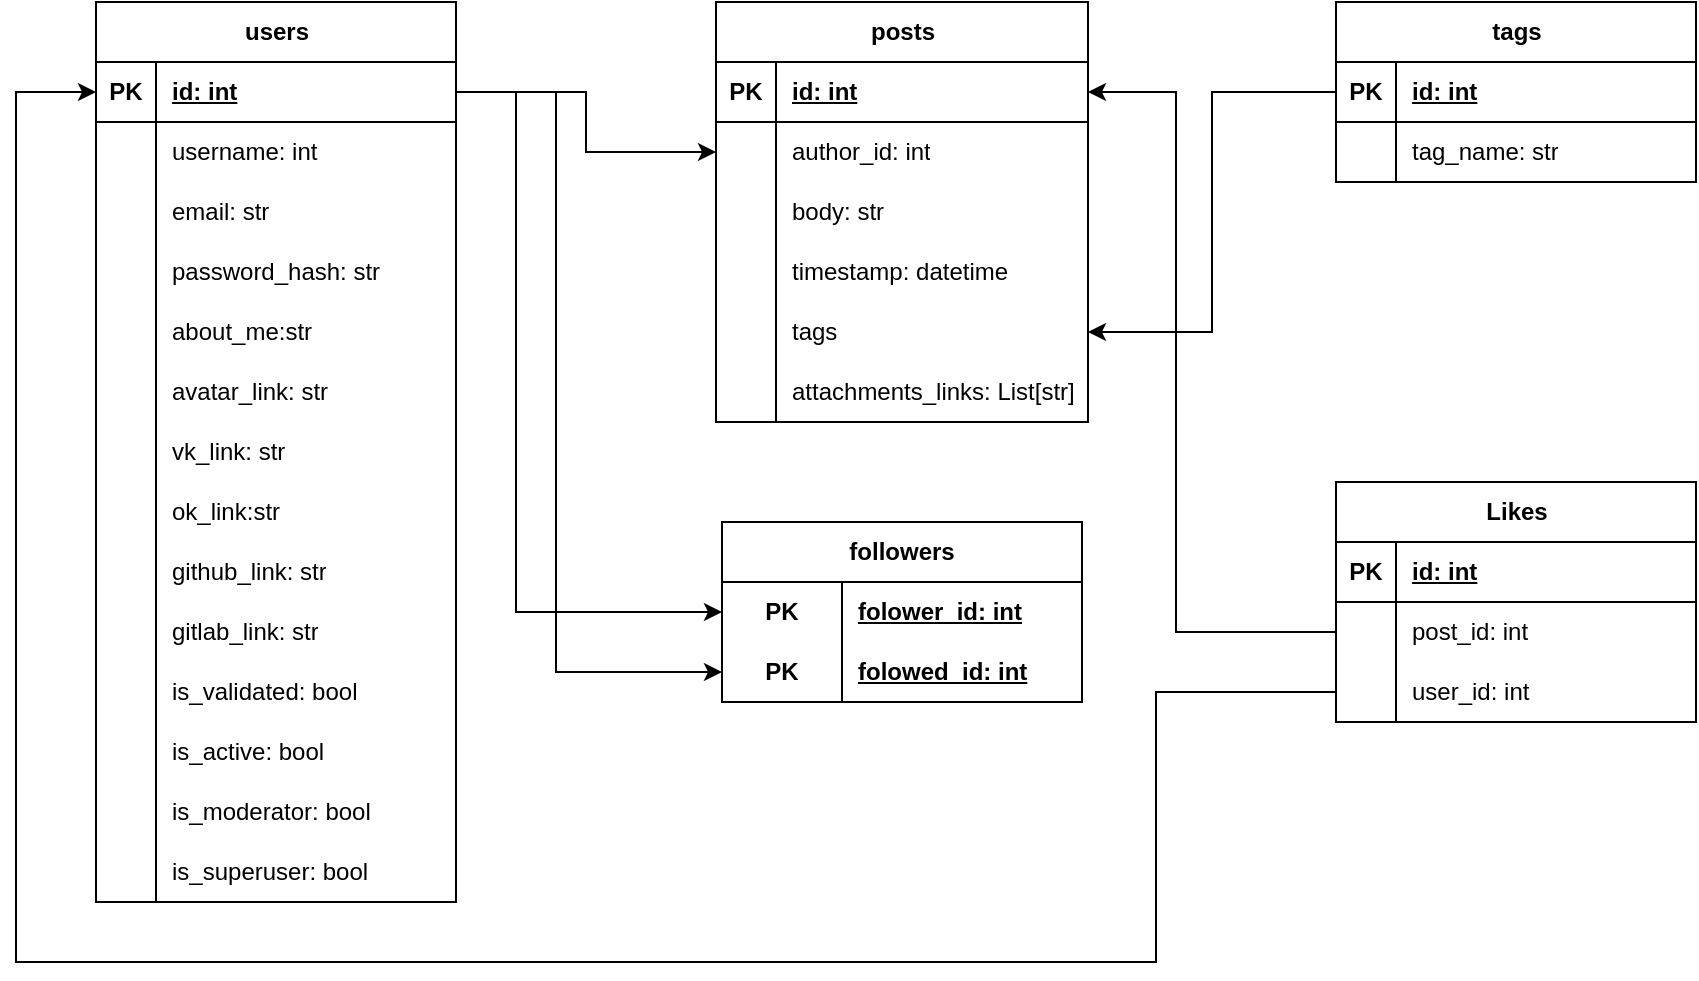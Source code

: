 <mxfile version="24.7.17">
  <diagram name="Page-1" id="2Q1OLSeuSMFc9mFQq8gH">
    <mxGraphModel dx="1562" dy="826" grid="1" gridSize="10" guides="1" tooltips="1" connect="1" arrows="1" fold="1" page="1" pageScale="1" pageWidth="827" pageHeight="1169" math="0" shadow="0">
      <root>
        <mxCell id="0" />
        <mxCell id="1" parent="0" />
        <mxCell id="EeX4CJ8ePAJ3Jt6uAN1j-5" value="users" style="shape=table;startSize=30;container=1;collapsible=1;childLayout=tableLayout;fixedRows=1;rowLines=0;fontStyle=1;align=center;resizeLast=1;html=1;" parent="1" vertex="1">
          <mxGeometry x="80" y="90" width="180" height="450" as="geometry" />
        </mxCell>
        <mxCell id="EeX4CJ8ePAJ3Jt6uAN1j-6" value="" style="shape=tableRow;horizontal=0;startSize=0;swimlaneHead=0;swimlaneBody=0;fillColor=none;collapsible=0;dropTarget=0;points=[[0,0.5],[1,0.5]];portConstraint=eastwest;top=0;left=0;right=0;bottom=1;" parent="EeX4CJ8ePAJ3Jt6uAN1j-5" vertex="1">
          <mxGeometry y="30" width="180" height="30" as="geometry" />
        </mxCell>
        <mxCell id="EeX4CJ8ePAJ3Jt6uAN1j-7" value="PK" style="shape=partialRectangle;connectable=0;fillColor=none;top=0;left=0;bottom=0;right=0;fontStyle=1;overflow=hidden;whiteSpace=wrap;html=1;" parent="EeX4CJ8ePAJ3Jt6uAN1j-6" vertex="1">
          <mxGeometry width="30" height="30" as="geometry">
            <mxRectangle width="30" height="30" as="alternateBounds" />
          </mxGeometry>
        </mxCell>
        <mxCell id="EeX4CJ8ePAJ3Jt6uAN1j-8" value="id: int" style="shape=partialRectangle;connectable=0;fillColor=none;top=0;left=0;bottom=0;right=0;align=left;spacingLeft=6;fontStyle=5;overflow=hidden;whiteSpace=wrap;html=1;" parent="EeX4CJ8ePAJ3Jt6uAN1j-6" vertex="1">
          <mxGeometry x="30" width="150" height="30" as="geometry">
            <mxRectangle width="150" height="30" as="alternateBounds" />
          </mxGeometry>
        </mxCell>
        <mxCell id="EeX4CJ8ePAJ3Jt6uAN1j-9" value="" style="shape=tableRow;horizontal=0;startSize=0;swimlaneHead=0;swimlaneBody=0;fillColor=none;collapsible=0;dropTarget=0;points=[[0,0.5],[1,0.5]];portConstraint=eastwest;top=0;left=0;right=0;bottom=0;" parent="EeX4CJ8ePAJ3Jt6uAN1j-5" vertex="1">
          <mxGeometry y="60" width="180" height="30" as="geometry" />
        </mxCell>
        <mxCell id="EeX4CJ8ePAJ3Jt6uAN1j-10" value="" style="shape=partialRectangle;connectable=0;fillColor=none;top=0;left=0;bottom=0;right=0;editable=1;overflow=hidden;whiteSpace=wrap;html=1;" parent="EeX4CJ8ePAJ3Jt6uAN1j-9" vertex="1">
          <mxGeometry width="30" height="30" as="geometry">
            <mxRectangle width="30" height="30" as="alternateBounds" />
          </mxGeometry>
        </mxCell>
        <mxCell id="EeX4CJ8ePAJ3Jt6uAN1j-11" value="username: int" style="shape=partialRectangle;connectable=0;fillColor=none;top=0;left=0;bottom=0;right=0;align=left;spacingLeft=6;overflow=hidden;whiteSpace=wrap;html=1;" parent="EeX4CJ8ePAJ3Jt6uAN1j-9" vertex="1">
          <mxGeometry x="30" width="150" height="30" as="geometry">
            <mxRectangle width="150" height="30" as="alternateBounds" />
          </mxGeometry>
        </mxCell>
        <mxCell id="EeX4CJ8ePAJ3Jt6uAN1j-12" value="" style="shape=tableRow;horizontal=0;startSize=0;swimlaneHead=0;swimlaneBody=0;fillColor=none;collapsible=0;dropTarget=0;points=[[0,0.5],[1,0.5]];portConstraint=eastwest;top=0;left=0;right=0;bottom=0;" parent="EeX4CJ8ePAJ3Jt6uAN1j-5" vertex="1">
          <mxGeometry y="90" width="180" height="30" as="geometry" />
        </mxCell>
        <mxCell id="EeX4CJ8ePAJ3Jt6uAN1j-13" value="" style="shape=partialRectangle;connectable=0;fillColor=none;top=0;left=0;bottom=0;right=0;editable=1;overflow=hidden;whiteSpace=wrap;html=1;" parent="EeX4CJ8ePAJ3Jt6uAN1j-12" vertex="1">
          <mxGeometry width="30" height="30" as="geometry">
            <mxRectangle width="30" height="30" as="alternateBounds" />
          </mxGeometry>
        </mxCell>
        <mxCell id="EeX4CJ8ePAJ3Jt6uAN1j-14" value="email: str" style="shape=partialRectangle;connectable=0;fillColor=none;top=0;left=0;bottom=0;right=0;align=left;spacingLeft=6;overflow=hidden;whiteSpace=wrap;html=1;" parent="EeX4CJ8ePAJ3Jt6uAN1j-12" vertex="1">
          <mxGeometry x="30" width="150" height="30" as="geometry">
            <mxRectangle width="150" height="30" as="alternateBounds" />
          </mxGeometry>
        </mxCell>
        <mxCell id="EeX4CJ8ePAJ3Jt6uAN1j-15" value="" style="shape=tableRow;horizontal=0;startSize=0;swimlaneHead=0;swimlaneBody=0;fillColor=none;collapsible=0;dropTarget=0;points=[[0,0.5],[1,0.5]];portConstraint=eastwest;top=0;left=0;right=0;bottom=0;" parent="EeX4CJ8ePAJ3Jt6uAN1j-5" vertex="1">
          <mxGeometry y="120" width="180" height="30" as="geometry" />
        </mxCell>
        <mxCell id="EeX4CJ8ePAJ3Jt6uAN1j-16" value="" style="shape=partialRectangle;connectable=0;fillColor=none;top=0;left=0;bottom=0;right=0;editable=1;overflow=hidden;whiteSpace=wrap;html=1;" parent="EeX4CJ8ePAJ3Jt6uAN1j-15" vertex="1">
          <mxGeometry width="30" height="30" as="geometry">
            <mxRectangle width="30" height="30" as="alternateBounds" />
          </mxGeometry>
        </mxCell>
        <mxCell id="EeX4CJ8ePAJ3Jt6uAN1j-17" value="password_hash: str" style="shape=partialRectangle;connectable=0;fillColor=none;top=0;left=0;bottom=0;right=0;align=left;spacingLeft=6;overflow=hidden;whiteSpace=wrap;html=1;" parent="EeX4CJ8ePAJ3Jt6uAN1j-15" vertex="1">
          <mxGeometry x="30" width="150" height="30" as="geometry">
            <mxRectangle width="150" height="30" as="alternateBounds" />
          </mxGeometry>
        </mxCell>
        <mxCell id="EeX4CJ8ePAJ3Jt6uAN1j-31" value="" style="shape=tableRow;horizontal=0;startSize=0;swimlaneHead=0;swimlaneBody=0;fillColor=none;collapsible=0;dropTarget=0;points=[[0,0.5],[1,0.5]];portConstraint=eastwest;top=0;left=0;right=0;bottom=0;" parent="EeX4CJ8ePAJ3Jt6uAN1j-5" vertex="1">
          <mxGeometry y="150" width="180" height="30" as="geometry" />
        </mxCell>
        <mxCell id="EeX4CJ8ePAJ3Jt6uAN1j-32" value="" style="shape=partialRectangle;connectable=0;fillColor=none;top=0;left=0;bottom=0;right=0;editable=1;overflow=hidden;whiteSpace=wrap;html=1;" parent="EeX4CJ8ePAJ3Jt6uAN1j-31" vertex="1">
          <mxGeometry width="30" height="30" as="geometry">
            <mxRectangle width="30" height="30" as="alternateBounds" />
          </mxGeometry>
        </mxCell>
        <mxCell id="EeX4CJ8ePAJ3Jt6uAN1j-33" value="about_me:str" style="shape=partialRectangle;connectable=0;fillColor=none;top=0;left=0;bottom=0;right=0;align=left;spacingLeft=6;overflow=hidden;whiteSpace=wrap;html=1;" parent="EeX4CJ8ePAJ3Jt6uAN1j-31" vertex="1">
          <mxGeometry x="30" width="150" height="30" as="geometry">
            <mxRectangle width="150" height="30" as="alternateBounds" />
          </mxGeometry>
        </mxCell>
        <mxCell id="EeX4CJ8ePAJ3Jt6uAN1j-34" value="" style="shape=tableRow;horizontal=0;startSize=0;swimlaneHead=0;swimlaneBody=0;fillColor=none;collapsible=0;dropTarget=0;points=[[0,0.5],[1,0.5]];portConstraint=eastwest;top=0;left=0;right=0;bottom=0;" parent="EeX4CJ8ePAJ3Jt6uAN1j-5" vertex="1">
          <mxGeometry y="180" width="180" height="30" as="geometry" />
        </mxCell>
        <mxCell id="EeX4CJ8ePAJ3Jt6uAN1j-35" value="" style="shape=partialRectangle;connectable=0;fillColor=none;top=0;left=0;bottom=0;right=0;editable=1;overflow=hidden;whiteSpace=wrap;html=1;" parent="EeX4CJ8ePAJ3Jt6uAN1j-34" vertex="1">
          <mxGeometry width="30" height="30" as="geometry">
            <mxRectangle width="30" height="30" as="alternateBounds" />
          </mxGeometry>
        </mxCell>
        <mxCell id="EeX4CJ8ePAJ3Jt6uAN1j-36" value="avatar_link: str" style="shape=partialRectangle;connectable=0;fillColor=none;top=0;left=0;bottom=0;right=0;align=left;spacingLeft=6;overflow=hidden;whiteSpace=wrap;html=1;" parent="EeX4CJ8ePAJ3Jt6uAN1j-34" vertex="1">
          <mxGeometry x="30" width="150" height="30" as="geometry">
            <mxRectangle width="150" height="30" as="alternateBounds" />
          </mxGeometry>
        </mxCell>
        <mxCell id="EeX4CJ8ePAJ3Jt6uAN1j-37" value="" style="shape=tableRow;horizontal=0;startSize=0;swimlaneHead=0;swimlaneBody=0;fillColor=none;collapsible=0;dropTarget=0;points=[[0,0.5],[1,0.5]];portConstraint=eastwest;top=0;left=0;right=0;bottom=0;" parent="EeX4CJ8ePAJ3Jt6uAN1j-5" vertex="1">
          <mxGeometry y="210" width="180" height="30" as="geometry" />
        </mxCell>
        <mxCell id="EeX4CJ8ePAJ3Jt6uAN1j-38" value="" style="shape=partialRectangle;connectable=0;fillColor=none;top=0;left=0;bottom=0;right=0;editable=1;overflow=hidden;whiteSpace=wrap;html=1;" parent="EeX4CJ8ePAJ3Jt6uAN1j-37" vertex="1">
          <mxGeometry width="30" height="30" as="geometry">
            <mxRectangle width="30" height="30" as="alternateBounds" />
          </mxGeometry>
        </mxCell>
        <mxCell id="EeX4CJ8ePAJ3Jt6uAN1j-39" value="&lt;div&gt;vk_link: str&lt;br&gt;&lt;/div&gt;" style="shape=partialRectangle;connectable=0;fillColor=none;top=0;left=0;bottom=0;right=0;align=left;spacingLeft=6;overflow=hidden;whiteSpace=wrap;html=1;" parent="EeX4CJ8ePAJ3Jt6uAN1j-37" vertex="1">
          <mxGeometry x="30" width="150" height="30" as="geometry">
            <mxRectangle width="150" height="30" as="alternateBounds" />
          </mxGeometry>
        </mxCell>
        <mxCell id="EeX4CJ8ePAJ3Jt6uAN1j-40" value="" style="shape=tableRow;horizontal=0;startSize=0;swimlaneHead=0;swimlaneBody=0;fillColor=none;collapsible=0;dropTarget=0;points=[[0,0.5],[1,0.5]];portConstraint=eastwest;top=0;left=0;right=0;bottom=0;" parent="EeX4CJ8ePAJ3Jt6uAN1j-5" vertex="1">
          <mxGeometry y="240" width="180" height="30" as="geometry" />
        </mxCell>
        <mxCell id="EeX4CJ8ePAJ3Jt6uAN1j-41" value="" style="shape=partialRectangle;connectable=0;fillColor=none;top=0;left=0;bottom=0;right=0;editable=1;overflow=hidden;whiteSpace=wrap;html=1;" parent="EeX4CJ8ePAJ3Jt6uAN1j-40" vertex="1">
          <mxGeometry width="30" height="30" as="geometry">
            <mxRectangle width="30" height="30" as="alternateBounds" />
          </mxGeometry>
        </mxCell>
        <mxCell id="EeX4CJ8ePAJ3Jt6uAN1j-42" value="&lt;div&gt;ok_link:str&lt;/div&gt;" style="shape=partialRectangle;connectable=0;fillColor=none;top=0;left=0;bottom=0;right=0;align=left;spacingLeft=6;overflow=hidden;whiteSpace=wrap;html=1;" parent="EeX4CJ8ePAJ3Jt6uAN1j-40" vertex="1">
          <mxGeometry x="30" width="150" height="30" as="geometry">
            <mxRectangle width="150" height="30" as="alternateBounds" />
          </mxGeometry>
        </mxCell>
        <mxCell id="EeX4CJ8ePAJ3Jt6uAN1j-43" value="" style="shape=tableRow;horizontal=0;startSize=0;swimlaneHead=0;swimlaneBody=0;fillColor=none;collapsible=0;dropTarget=0;points=[[0,0.5],[1,0.5]];portConstraint=eastwest;top=0;left=0;right=0;bottom=0;" parent="EeX4CJ8ePAJ3Jt6uAN1j-5" vertex="1">
          <mxGeometry y="270" width="180" height="30" as="geometry" />
        </mxCell>
        <mxCell id="EeX4CJ8ePAJ3Jt6uAN1j-44" value="" style="shape=partialRectangle;connectable=0;fillColor=none;top=0;left=0;bottom=0;right=0;editable=1;overflow=hidden;whiteSpace=wrap;html=1;" parent="EeX4CJ8ePAJ3Jt6uAN1j-43" vertex="1">
          <mxGeometry width="30" height="30" as="geometry">
            <mxRectangle width="30" height="30" as="alternateBounds" />
          </mxGeometry>
        </mxCell>
        <mxCell id="EeX4CJ8ePAJ3Jt6uAN1j-45" value="&lt;div&gt;github_link: str&lt;br&gt;&lt;/div&gt;" style="shape=partialRectangle;connectable=0;fillColor=none;top=0;left=0;bottom=0;right=0;align=left;spacingLeft=6;overflow=hidden;whiteSpace=wrap;html=1;" parent="EeX4CJ8ePAJ3Jt6uAN1j-43" vertex="1">
          <mxGeometry x="30" width="150" height="30" as="geometry">
            <mxRectangle width="150" height="30" as="alternateBounds" />
          </mxGeometry>
        </mxCell>
        <mxCell id="EeX4CJ8ePAJ3Jt6uAN1j-46" value="" style="shape=tableRow;horizontal=0;startSize=0;swimlaneHead=0;swimlaneBody=0;fillColor=none;collapsible=0;dropTarget=0;points=[[0,0.5],[1,0.5]];portConstraint=eastwest;top=0;left=0;right=0;bottom=0;" parent="EeX4CJ8ePAJ3Jt6uAN1j-5" vertex="1">
          <mxGeometry y="300" width="180" height="30" as="geometry" />
        </mxCell>
        <mxCell id="EeX4CJ8ePAJ3Jt6uAN1j-47" value="" style="shape=partialRectangle;connectable=0;fillColor=none;top=0;left=0;bottom=0;right=0;editable=1;overflow=hidden;whiteSpace=wrap;html=1;" parent="EeX4CJ8ePAJ3Jt6uAN1j-46" vertex="1">
          <mxGeometry width="30" height="30" as="geometry">
            <mxRectangle width="30" height="30" as="alternateBounds" />
          </mxGeometry>
        </mxCell>
        <mxCell id="EeX4CJ8ePAJ3Jt6uAN1j-48" value="&lt;div&gt;gitlab_link: str&lt;br&gt;&lt;/div&gt;" style="shape=partialRectangle;connectable=0;fillColor=none;top=0;left=0;bottom=0;right=0;align=left;spacingLeft=6;overflow=hidden;whiteSpace=wrap;html=1;" parent="EeX4CJ8ePAJ3Jt6uAN1j-46" vertex="1">
          <mxGeometry x="30" width="150" height="30" as="geometry">
            <mxRectangle width="150" height="30" as="alternateBounds" />
          </mxGeometry>
        </mxCell>
        <mxCell id="EeX4CJ8ePAJ3Jt6uAN1j-49" value="" style="shape=tableRow;horizontal=0;startSize=0;swimlaneHead=0;swimlaneBody=0;fillColor=none;collapsible=0;dropTarget=0;points=[[0,0.5],[1,0.5]];portConstraint=eastwest;top=0;left=0;right=0;bottom=0;" parent="EeX4CJ8ePAJ3Jt6uAN1j-5" vertex="1">
          <mxGeometry y="330" width="180" height="30" as="geometry" />
        </mxCell>
        <mxCell id="EeX4CJ8ePAJ3Jt6uAN1j-50" value="" style="shape=partialRectangle;connectable=0;fillColor=none;top=0;left=0;bottom=0;right=0;editable=1;overflow=hidden;whiteSpace=wrap;html=1;" parent="EeX4CJ8ePAJ3Jt6uAN1j-49" vertex="1">
          <mxGeometry width="30" height="30" as="geometry">
            <mxRectangle width="30" height="30" as="alternateBounds" />
          </mxGeometry>
        </mxCell>
        <mxCell id="EeX4CJ8ePAJ3Jt6uAN1j-51" value="is_validated: bool" style="shape=partialRectangle;connectable=0;fillColor=none;top=0;left=0;bottom=0;right=0;align=left;spacingLeft=6;overflow=hidden;whiteSpace=wrap;html=1;" parent="EeX4CJ8ePAJ3Jt6uAN1j-49" vertex="1">
          <mxGeometry x="30" width="150" height="30" as="geometry">
            <mxRectangle width="150" height="30" as="alternateBounds" />
          </mxGeometry>
        </mxCell>
        <mxCell id="EeX4CJ8ePAJ3Jt6uAN1j-52" value="" style="shape=tableRow;horizontal=0;startSize=0;swimlaneHead=0;swimlaneBody=0;fillColor=none;collapsible=0;dropTarget=0;points=[[0,0.5],[1,0.5]];portConstraint=eastwest;top=0;left=0;right=0;bottom=0;" parent="EeX4CJ8ePAJ3Jt6uAN1j-5" vertex="1">
          <mxGeometry y="360" width="180" height="30" as="geometry" />
        </mxCell>
        <mxCell id="EeX4CJ8ePAJ3Jt6uAN1j-53" value="" style="shape=partialRectangle;connectable=0;fillColor=none;top=0;left=0;bottom=0;right=0;editable=1;overflow=hidden;whiteSpace=wrap;html=1;" parent="EeX4CJ8ePAJ3Jt6uAN1j-52" vertex="1">
          <mxGeometry width="30" height="30" as="geometry">
            <mxRectangle width="30" height="30" as="alternateBounds" />
          </mxGeometry>
        </mxCell>
        <mxCell id="EeX4CJ8ePAJ3Jt6uAN1j-54" value="is_active: bool" style="shape=partialRectangle;connectable=0;fillColor=none;top=0;left=0;bottom=0;right=0;align=left;spacingLeft=6;overflow=hidden;whiteSpace=wrap;html=1;" parent="EeX4CJ8ePAJ3Jt6uAN1j-52" vertex="1">
          <mxGeometry x="30" width="150" height="30" as="geometry">
            <mxRectangle width="150" height="30" as="alternateBounds" />
          </mxGeometry>
        </mxCell>
        <mxCell id="EeX4CJ8ePAJ3Jt6uAN1j-55" value="" style="shape=tableRow;horizontal=0;startSize=0;swimlaneHead=0;swimlaneBody=0;fillColor=none;collapsible=0;dropTarget=0;points=[[0,0.5],[1,0.5]];portConstraint=eastwest;top=0;left=0;right=0;bottom=0;" parent="EeX4CJ8ePAJ3Jt6uAN1j-5" vertex="1">
          <mxGeometry y="390" width="180" height="30" as="geometry" />
        </mxCell>
        <mxCell id="EeX4CJ8ePAJ3Jt6uAN1j-56" value="" style="shape=partialRectangle;connectable=0;fillColor=none;top=0;left=0;bottom=0;right=0;editable=1;overflow=hidden;whiteSpace=wrap;html=1;" parent="EeX4CJ8ePAJ3Jt6uAN1j-55" vertex="1">
          <mxGeometry width="30" height="30" as="geometry">
            <mxRectangle width="30" height="30" as="alternateBounds" />
          </mxGeometry>
        </mxCell>
        <mxCell id="EeX4CJ8ePAJ3Jt6uAN1j-57" value="is_moderator: bool" style="shape=partialRectangle;connectable=0;fillColor=none;top=0;left=0;bottom=0;right=0;align=left;spacingLeft=6;overflow=hidden;whiteSpace=wrap;html=1;" parent="EeX4CJ8ePAJ3Jt6uAN1j-55" vertex="1">
          <mxGeometry x="30" width="150" height="30" as="geometry">
            <mxRectangle width="150" height="30" as="alternateBounds" />
          </mxGeometry>
        </mxCell>
        <mxCell id="zmyb6nC7p92Y81AdXvrG-46" value="" style="shape=tableRow;horizontal=0;startSize=0;swimlaneHead=0;swimlaneBody=0;fillColor=none;collapsible=0;dropTarget=0;points=[[0,0.5],[1,0.5]];portConstraint=eastwest;top=0;left=0;right=0;bottom=0;" vertex="1" parent="EeX4CJ8ePAJ3Jt6uAN1j-5">
          <mxGeometry y="420" width="180" height="30" as="geometry" />
        </mxCell>
        <mxCell id="zmyb6nC7p92Y81AdXvrG-47" value="" style="shape=partialRectangle;connectable=0;fillColor=none;top=0;left=0;bottom=0;right=0;editable=1;overflow=hidden;whiteSpace=wrap;html=1;" vertex="1" parent="zmyb6nC7p92Y81AdXvrG-46">
          <mxGeometry width="30" height="30" as="geometry">
            <mxRectangle width="30" height="30" as="alternateBounds" />
          </mxGeometry>
        </mxCell>
        <mxCell id="zmyb6nC7p92Y81AdXvrG-48" value="is_superuser: bool" style="shape=partialRectangle;connectable=0;fillColor=none;top=0;left=0;bottom=0;right=0;align=left;spacingLeft=6;overflow=hidden;whiteSpace=wrap;html=1;" vertex="1" parent="zmyb6nC7p92Y81AdXvrG-46">
          <mxGeometry x="30" width="150" height="30" as="geometry">
            <mxRectangle width="150" height="30" as="alternateBounds" />
          </mxGeometry>
        </mxCell>
        <mxCell id="EeX4CJ8ePAJ3Jt6uAN1j-58" value="posts" style="shape=table;startSize=30;container=1;collapsible=1;childLayout=tableLayout;fixedRows=1;rowLines=0;fontStyle=1;align=center;resizeLast=1;html=1;" parent="1" vertex="1">
          <mxGeometry x="390" y="90" width="186" height="210" as="geometry" />
        </mxCell>
        <mxCell id="EeX4CJ8ePAJ3Jt6uAN1j-59" value="" style="shape=tableRow;horizontal=0;startSize=0;swimlaneHead=0;swimlaneBody=0;fillColor=none;collapsible=0;dropTarget=0;points=[[0,0.5],[1,0.5]];portConstraint=eastwest;top=0;left=0;right=0;bottom=1;" parent="EeX4CJ8ePAJ3Jt6uAN1j-58" vertex="1">
          <mxGeometry y="30" width="186" height="30" as="geometry" />
        </mxCell>
        <mxCell id="EeX4CJ8ePAJ3Jt6uAN1j-60" value="PK" style="shape=partialRectangle;connectable=0;fillColor=none;top=0;left=0;bottom=0;right=0;fontStyle=1;overflow=hidden;whiteSpace=wrap;html=1;" parent="EeX4CJ8ePAJ3Jt6uAN1j-59" vertex="1">
          <mxGeometry width="30" height="30" as="geometry">
            <mxRectangle width="30" height="30" as="alternateBounds" />
          </mxGeometry>
        </mxCell>
        <mxCell id="EeX4CJ8ePAJ3Jt6uAN1j-61" value="id: int" style="shape=partialRectangle;connectable=0;fillColor=none;top=0;left=0;bottom=0;right=0;align=left;spacingLeft=6;fontStyle=5;overflow=hidden;whiteSpace=wrap;html=1;" parent="EeX4CJ8ePAJ3Jt6uAN1j-59" vertex="1">
          <mxGeometry x="30" width="156" height="30" as="geometry">
            <mxRectangle width="156" height="30" as="alternateBounds" />
          </mxGeometry>
        </mxCell>
        <mxCell id="EeX4CJ8ePAJ3Jt6uAN1j-62" value="" style="shape=tableRow;horizontal=0;startSize=0;swimlaneHead=0;swimlaneBody=0;fillColor=none;collapsible=0;dropTarget=0;points=[[0,0.5],[1,0.5]];portConstraint=eastwest;top=0;left=0;right=0;bottom=0;" parent="EeX4CJ8ePAJ3Jt6uAN1j-58" vertex="1">
          <mxGeometry y="60" width="186" height="30" as="geometry" />
        </mxCell>
        <mxCell id="EeX4CJ8ePAJ3Jt6uAN1j-63" value="" style="shape=partialRectangle;connectable=0;fillColor=none;top=0;left=0;bottom=0;right=0;editable=1;overflow=hidden;whiteSpace=wrap;html=1;" parent="EeX4CJ8ePAJ3Jt6uAN1j-62" vertex="1">
          <mxGeometry width="30" height="30" as="geometry">
            <mxRectangle width="30" height="30" as="alternateBounds" />
          </mxGeometry>
        </mxCell>
        <mxCell id="EeX4CJ8ePAJ3Jt6uAN1j-64" value="author_id: int" style="shape=partialRectangle;connectable=0;fillColor=none;top=0;left=0;bottom=0;right=0;align=left;spacingLeft=6;overflow=hidden;whiteSpace=wrap;html=1;" parent="EeX4CJ8ePAJ3Jt6uAN1j-62" vertex="1">
          <mxGeometry x="30" width="156" height="30" as="geometry">
            <mxRectangle width="156" height="30" as="alternateBounds" />
          </mxGeometry>
        </mxCell>
        <mxCell id="EeX4CJ8ePAJ3Jt6uAN1j-65" value="" style="shape=tableRow;horizontal=0;startSize=0;swimlaneHead=0;swimlaneBody=0;fillColor=none;collapsible=0;dropTarget=0;points=[[0,0.5],[1,0.5]];portConstraint=eastwest;top=0;left=0;right=0;bottom=0;" parent="EeX4CJ8ePAJ3Jt6uAN1j-58" vertex="1">
          <mxGeometry y="90" width="186" height="30" as="geometry" />
        </mxCell>
        <mxCell id="EeX4CJ8ePAJ3Jt6uAN1j-66" value="" style="shape=partialRectangle;connectable=0;fillColor=none;top=0;left=0;bottom=0;right=0;editable=1;overflow=hidden;whiteSpace=wrap;html=1;" parent="EeX4CJ8ePAJ3Jt6uAN1j-65" vertex="1">
          <mxGeometry width="30" height="30" as="geometry">
            <mxRectangle width="30" height="30" as="alternateBounds" />
          </mxGeometry>
        </mxCell>
        <mxCell id="EeX4CJ8ePAJ3Jt6uAN1j-67" value="body: str" style="shape=partialRectangle;connectable=0;fillColor=none;top=0;left=0;bottom=0;right=0;align=left;spacingLeft=6;overflow=hidden;whiteSpace=wrap;html=1;" parent="EeX4CJ8ePAJ3Jt6uAN1j-65" vertex="1">
          <mxGeometry x="30" width="156" height="30" as="geometry">
            <mxRectangle width="156" height="30" as="alternateBounds" />
          </mxGeometry>
        </mxCell>
        <mxCell id="EeX4CJ8ePAJ3Jt6uAN1j-90" value="" style="shape=tableRow;horizontal=0;startSize=0;swimlaneHead=0;swimlaneBody=0;fillColor=none;collapsible=0;dropTarget=0;points=[[0,0.5],[1,0.5]];portConstraint=eastwest;top=0;left=0;right=0;bottom=0;" parent="EeX4CJ8ePAJ3Jt6uAN1j-58" vertex="1">
          <mxGeometry y="120" width="186" height="30" as="geometry" />
        </mxCell>
        <mxCell id="EeX4CJ8ePAJ3Jt6uAN1j-91" value="" style="shape=partialRectangle;connectable=0;fillColor=none;top=0;left=0;bottom=0;right=0;editable=1;overflow=hidden;whiteSpace=wrap;html=1;" parent="EeX4CJ8ePAJ3Jt6uAN1j-90" vertex="1">
          <mxGeometry width="30" height="30" as="geometry">
            <mxRectangle width="30" height="30" as="alternateBounds" />
          </mxGeometry>
        </mxCell>
        <mxCell id="EeX4CJ8ePAJ3Jt6uAN1j-92" value="timestamp: datetime" style="shape=partialRectangle;connectable=0;fillColor=none;top=0;left=0;bottom=0;right=0;align=left;spacingLeft=6;overflow=hidden;whiteSpace=wrap;html=1;" parent="EeX4CJ8ePAJ3Jt6uAN1j-90" vertex="1">
          <mxGeometry x="30" width="156" height="30" as="geometry">
            <mxRectangle width="156" height="30" as="alternateBounds" />
          </mxGeometry>
        </mxCell>
        <mxCell id="EeX4CJ8ePAJ3Jt6uAN1j-68" value="" style="shape=tableRow;horizontal=0;startSize=0;swimlaneHead=0;swimlaneBody=0;fillColor=none;collapsible=0;dropTarget=0;points=[[0,0.5],[1,0.5]];portConstraint=eastwest;top=0;left=0;right=0;bottom=0;" parent="EeX4CJ8ePAJ3Jt6uAN1j-58" vertex="1">
          <mxGeometry y="150" width="186" height="30" as="geometry" />
        </mxCell>
        <mxCell id="EeX4CJ8ePAJ3Jt6uAN1j-69" value="" style="shape=partialRectangle;connectable=0;fillColor=none;top=0;left=0;bottom=0;right=0;editable=1;overflow=hidden;whiteSpace=wrap;html=1;" parent="EeX4CJ8ePAJ3Jt6uAN1j-68" vertex="1">
          <mxGeometry width="30" height="30" as="geometry">
            <mxRectangle width="30" height="30" as="alternateBounds" />
          </mxGeometry>
        </mxCell>
        <mxCell id="EeX4CJ8ePAJ3Jt6uAN1j-70" value="tags" style="shape=partialRectangle;connectable=0;fillColor=none;top=0;left=0;bottom=0;right=0;align=left;spacingLeft=6;overflow=hidden;whiteSpace=wrap;html=1;" parent="EeX4CJ8ePAJ3Jt6uAN1j-68" vertex="1">
          <mxGeometry x="30" width="156" height="30" as="geometry">
            <mxRectangle width="156" height="30" as="alternateBounds" />
          </mxGeometry>
        </mxCell>
        <mxCell id="EeX4CJ8ePAJ3Jt6uAN1j-71" value="" style="shape=tableRow;horizontal=0;startSize=0;swimlaneHead=0;swimlaneBody=0;fillColor=none;collapsible=0;dropTarget=0;points=[[0,0.5],[1,0.5]];portConstraint=eastwest;top=0;left=0;right=0;bottom=0;" parent="EeX4CJ8ePAJ3Jt6uAN1j-58" vertex="1">
          <mxGeometry y="180" width="186" height="30" as="geometry" />
        </mxCell>
        <mxCell id="EeX4CJ8ePAJ3Jt6uAN1j-72" value="" style="shape=partialRectangle;connectable=0;fillColor=none;top=0;left=0;bottom=0;right=0;editable=1;overflow=hidden;whiteSpace=wrap;html=1;" parent="EeX4CJ8ePAJ3Jt6uAN1j-71" vertex="1">
          <mxGeometry width="30" height="30" as="geometry">
            <mxRectangle width="30" height="30" as="alternateBounds" />
          </mxGeometry>
        </mxCell>
        <mxCell id="EeX4CJ8ePAJ3Jt6uAN1j-73" value="attachments_links: List[str]" style="shape=partialRectangle;connectable=0;fillColor=none;top=0;left=0;bottom=0;right=0;align=left;spacingLeft=6;overflow=hidden;whiteSpace=wrap;html=1;" parent="EeX4CJ8ePAJ3Jt6uAN1j-71" vertex="1">
          <mxGeometry x="30" width="156" height="30" as="geometry">
            <mxRectangle width="156" height="30" as="alternateBounds" />
          </mxGeometry>
        </mxCell>
        <mxCell id="EeX4CJ8ePAJ3Jt6uAN1j-74" value="tags" style="shape=table;startSize=30;container=1;collapsible=1;childLayout=tableLayout;fixedRows=1;rowLines=0;fontStyle=1;align=center;resizeLast=1;html=1;" parent="1" vertex="1">
          <mxGeometry x="700" y="90" width="180" height="90" as="geometry" />
        </mxCell>
        <mxCell id="EeX4CJ8ePAJ3Jt6uAN1j-75" value="" style="shape=tableRow;horizontal=0;startSize=0;swimlaneHead=0;swimlaneBody=0;fillColor=none;collapsible=0;dropTarget=0;points=[[0,0.5],[1,0.5]];portConstraint=eastwest;top=0;left=0;right=0;bottom=1;" parent="EeX4CJ8ePAJ3Jt6uAN1j-74" vertex="1">
          <mxGeometry y="30" width="180" height="30" as="geometry" />
        </mxCell>
        <mxCell id="EeX4CJ8ePAJ3Jt6uAN1j-76" value="PK" style="shape=partialRectangle;connectable=0;fillColor=none;top=0;left=0;bottom=0;right=0;fontStyle=1;overflow=hidden;whiteSpace=wrap;html=1;" parent="EeX4CJ8ePAJ3Jt6uAN1j-75" vertex="1">
          <mxGeometry width="30" height="30" as="geometry">
            <mxRectangle width="30" height="30" as="alternateBounds" />
          </mxGeometry>
        </mxCell>
        <mxCell id="EeX4CJ8ePAJ3Jt6uAN1j-77" value="id: int" style="shape=partialRectangle;connectable=0;fillColor=none;top=0;left=0;bottom=0;right=0;align=left;spacingLeft=6;fontStyle=5;overflow=hidden;whiteSpace=wrap;html=1;" parent="EeX4CJ8ePAJ3Jt6uAN1j-75" vertex="1">
          <mxGeometry x="30" width="150" height="30" as="geometry">
            <mxRectangle width="150" height="30" as="alternateBounds" />
          </mxGeometry>
        </mxCell>
        <mxCell id="EeX4CJ8ePAJ3Jt6uAN1j-78" value="" style="shape=tableRow;horizontal=0;startSize=0;swimlaneHead=0;swimlaneBody=0;fillColor=none;collapsible=0;dropTarget=0;points=[[0,0.5],[1,0.5]];portConstraint=eastwest;top=0;left=0;right=0;bottom=0;" parent="EeX4CJ8ePAJ3Jt6uAN1j-74" vertex="1">
          <mxGeometry y="60" width="180" height="30" as="geometry" />
        </mxCell>
        <mxCell id="EeX4CJ8ePAJ3Jt6uAN1j-79" value="" style="shape=partialRectangle;connectable=0;fillColor=none;top=0;left=0;bottom=0;right=0;editable=1;overflow=hidden;whiteSpace=wrap;html=1;" parent="EeX4CJ8ePAJ3Jt6uAN1j-78" vertex="1">
          <mxGeometry width="30" height="30" as="geometry">
            <mxRectangle width="30" height="30" as="alternateBounds" />
          </mxGeometry>
        </mxCell>
        <mxCell id="EeX4CJ8ePAJ3Jt6uAN1j-80" value="tag_name: str" style="shape=partialRectangle;connectable=0;fillColor=none;top=0;left=0;bottom=0;right=0;align=left;spacingLeft=6;overflow=hidden;whiteSpace=wrap;html=1;" parent="EeX4CJ8ePAJ3Jt6uAN1j-78" vertex="1">
          <mxGeometry x="30" width="150" height="30" as="geometry">
            <mxRectangle width="150" height="30" as="alternateBounds" />
          </mxGeometry>
        </mxCell>
        <mxCell id="EeX4CJ8ePAJ3Jt6uAN1j-88" style="edgeStyle=orthogonalEdgeStyle;rounded=0;orthogonalLoop=1;jettySize=auto;html=1;entryX=0;entryY=0.5;entryDx=0;entryDy=0;" parent="1" source="EeX4CJ8ePAJ3Jt6uAN1j-6" target="EeX4CJ8ePAJ3Jt6uAN1j-62" edge="1">
          <mxGeometry relative="1" as="geometry" />
        </mxCell>
        <mxCell id="EeX4CJ8ePAJ3Jt6uAN1j-89" style="edgeStyle=orthogonalEdgeStyle;rounded=0;orthogonalLoop=1;jettySize=auto;html=1;entryX=1;entryY=0.5;entryDx=0;entryDy=0;exitX=0;exitY=0.5;exitDx=0;exitDy=0;" parent="1" source="EeX4CJ8ePAJ3Jt6uAN1j-75" target="EeX4CJ8ePAJ3Jt6uAN1j-68" edge="1">
          <mxGeometry relative="1" as="geometry">
            <Array as="points">
              <mxPoint x="638" y="135" />
              <mxPoint x="638" y="255" />
            </Array>
          </mxGeometry>
        </mxCell>
        <mxCell id="EeX4CJ8ePAJ3Jt6uAN1j-106" value="followers" style="shape=table;startSize=30;container=1;collapsible=1;childLayout=tableLayout;fixedRows=1;rowLines=0;fontStyle=1;align=center;resizeLast=1;html=1;whiteSpace=wrap;" parent="1" vertex="1">
          <mxGeometry x="393" y="350" width="180" height="90" as="geometry" />
        </mxCell>
        <mxCell id="EeX4CJ8ePAJ3Jt6uAN1j-107" value="" style="shape=tableRow;horizontal=0;startSize=0;swimlaneHead=0;swimlaneBody=0;fillColor=none;collapsible=0;dropTarget=0;points=[[0,0.5],[1,0.5]];portConstraint=eastwest;top=0;left=0;right=0;bottom=0;html=1;" parent="EeX4CJ8ePAJ3Jt6uAN1j-106" vertex="1">
          <mxGeometry y="30" width="180" height="30" as="geometry" />
        </mxCell>
        <mxCell id="EeX4CJ8ePAJ3Jt6uAN1j-108" value="PK" style="shape=partialRectangle;connectable=0;fillColor=none;top=0;left=0;bottom=0;right=0;fontStyle=1;overflow=hidden;html=1;whiteSpace=wrap;" parent="EeX4CJ8ePAJ3Jt6uAN1j-107" vertex="1">
          <mxGeometry width="60" height="30" as="geometry">
            <mxRectangle width="60" height="30" as="alternateBounds" />
          </mxGeometry>
        </mxCell>
        <mxCell id="EeX4CJ8ePAJ3Jt6uAN1j-109" value="folower_id: int" style="shape=partialRectangle;connectable=0;fillColor=none;top=0;left=0;bottom=0;right=0;align=left;spacingLeft=6;fontStyle=5;overflow=hidden;html=1;whiteSpace=wrap;" parent="EeX4CJ8ePAJ3Jt6uAN1j-107" vertex="1">
          <mxGeometry x="60" width="120" height="30" as="geometry">
            <mxRectangle width="120" height="30" as="alternateBounds" />
          </mxGeometry>
        </mxCell>
        <mxCell id="EeX4CJ8ePAJ3Jt6uAN1j-110" value="" style="shape=tableRow;horizontal=0;startSize=0;swimlaneHead=0;swimlaneBody=0;fillColor=none;collapsible=0;dropTarget=0;points=[[0,0.5],[1,0.5]];portConstraint=eastwest;top=0;left=0;right=0;bottom=1;html=1;" parent="EeX4CJ8ePAJ3Jt6uAN1j-106" vertex="1">
          <mxGeometry y="60" width="180" height="30" as="geometry" />
        </mxCell>
        <mxCell id="EeX4CJ8ePAJ3Jt6uAN1j-111" value="PK" style="shape=partialRectangle;connectable=0;fillColor=none;top=0;left=0;bottom=0;right=0;fontStyle=1;overflow=hidden;html=1;whiteSpace=wrap;" parent="EeX4CJ8ePAJ3Jt6uAN1j-110" vertex="1">
          <mxGeometry width="60" height="30" as="geometry">
            <mxRectangle width="60" height="30" as="alternateBounds" />
          </mxGeometry>
        </mxCell>
        <mxCell id="EeX4CJ8ePAJ3Jt6uAN1j-112" value="folowed_id: int" style="shape=partialRectangle;connectable=0;fillColor=none;top=0;left=0;bottom=0;right=0;align=left;spacingLeft=6;fontStyle=5;overflow=hidden;html=1;whiteSpace=wrap;" parent="EeX4CJ8ePAJ3Jt6uAN1j-110" vertex="1">
          <mxGeometry x="60" width="120" height="30" as="geometry">
            <mxRectangle width="120" height="30" as="alternateBounds" />
          </mxGeometry>
        </mxCell>
        <mxCell id="EeX4CJ8ePAJ3Jt6uAN1j-119" style="edgeStyle=orthogonalEdgeStyle;rounded=0;orthogonalLoop=1;jettySize=auto;html=1;exitX=1;exitY=0.5;exitDx=0;exitDy=0;entryX=0;entryY=0.5;entryDx=0;entryDy=0;" parent="1" source="EeX4CJ8ePAJ3Jt6uAN1j-6" target="EeX4CJ8ePAJ3Jt6uAN1j-107" edge="1">
          <mxGeometry relative="1" as="geometry">
            <Array as="points">
              <mxPoint x="290" y="135" />
              <mxPoint x="290" y="395" />
            </Array>
          </mxGeometry>
        </mxCell>
        <mxCell id="EeX4CJ8ePAJ3Jt6uAN1j-120" style="edgeStyle=orthogonalEdgeStyle;rounded=0;orthogonalLoop=1;jettySize=auto;html=1;exitX=1;exitY=0.5;exitDx=0;exitDy=0;entryX=0;entryY=0.5;entryDx=0;entryDy=0;" parent="1" source="EeX4CJ8ePAJ3Jt6uAN1j-6" target="EeX4CJ8ePAJ3Jt6uAN1j-110" edge="1">
          <mxGeometry relative="1" as="geometry">
            <Array as="points">
              <mxPoint x="310" y="135" />
              <mxPoint x="310" y="425" />
            </Array>
          </mxGeometry>
        </mxCell>
        <mxCell id="EeX4CJ8ePAJ3Jt6uAN1j-121" value="Likes" style="shape=table;startSize=30;container=1;collapsible=1;childLayout=tableLayout;fixedRows=1;rowLines=0;fontStyle=1;align=center;resizeLast=1;html=1;" parent="1" vertex="1">
          <mxGeometry x="700" y="330" width="180" height="120" as="geometry" />
        </mxCell>
        <mxCell id="EeX4CJ8ePAJ3Jt6uAN1j-122" value="" style="shape=tableRow;horizontal=0;startSize=0;swimlaneHead=0;swimlaneBody=0;fillColor=none;collapsible=0;dropTarget=0;points=[[0,0.5],[1,0.5]];portConstraint=eastwest;top=0;left=0;right=0;bottom=1;" parent="EeX4CJ8ePAJ3Jt6uAN1j-121" vertex="1">
          <mxGeometry y="30" width="180" height="30" as="geometry" />
        </mxCell>
        <mxCell id="EeX4CJ8ePAJ3Jt6uAN1j-123" value="PK" style="shape=partialRectangle;connectable=0;fillColor=none;top=0;left=0;bottom=0;right=0;fontStyle=1;overflow=hidden;whiteSpace=wrap;html=1;" parent="EeX4CJ8ePAJ3Jt6uAN1j-122" vertex="1">
          <mxGeometry width="30" height="30" as="geometry">
            <mxRectangle width="30" height="30" as="alternateBounds" />
          </mxGeometry>
        </mxCell>
        <mxCell id="EeX4CJ8ePAJ3Jt6uAN1j-124" value="id: int" style="shape=partialRectangle;connectable=0;fillColor=none;top=0;left=0;bottom=0;right=0;align=left;spacingLeft=6;fontStyle=5;overflow=hidden;whiteSpace=wrap;html=1;" parent="EeX4CJ8ePAJ3Jt6uAN1j-122" vertex="1">
          <mxGeometry x="30" width="150" height="30" as="geometry">
            <mxRectangle width="150" height="30" as="alternateBounds" />
          </mxGeometry>
        </mxCell>
        <mxCell id="EeX4CJ8ePAJ3Jt6uAN1j-125" value="" style="shape=tableRow;horizontal=0;startSize=0;swimlaneHead=0;swimlaneBody=0;fillColor=none;collapsible=0;dropTarget=0;points=[[0,0.5],[1,0.5]];portConstraint=eastwest;top=0;left=0;right=0;bottom=0;" parent="EeX4CJ8ePAJ3Jt6uAN1j-121" vertex="1">
          <mxGeometry y="60" width="180" height="30" as="geometry" />
        </mxCell>
        <mxCell id="EeX4CJ8ePAJ3Jt6uAN1j-126" value="" style="shape=partialRectangle;connectable=0;fillColor=none;top=0;left=0;bottom=0;right=0;editable=1;overflow=hidden;whiteSpace=wrap;html=1;" parent="EeX4CJ8ePAJ3Jt6uAN1j-125" vertex="1">
          <mxGeometry width="30" height="30" as="geometry">
            <mxRectangle width="30" height="30" as="alternateBounds" />
          </mxGeometry>
        </mxCell>
        <mxCell id="EeX4CJ8ePAJ3Jt6uAN1j-127" value="post_id: int" style="shape=partialRectangle;connectable=0;fillColor=none;top=0;left=0;bottom=0;right=0;align=left;spacingLeft=6;overflow=hidden;whiteSpace=wrap;html=1;" parent="EeX4CJ8ePAJ3Jt6uAN1j-125" vertex="1">
          <mxGeometry x="30" width="150" height="30" as="geometry">
            <mxRectangle width="150" height="30" as="alternateBounds" />
          </mxGeometry>
        </mxCell>
        <mxCell id="EeX4CJ8ePAJ3Jt6uAN1j-128" value="" style="shape=tableRow;horizontal=0;startSize=0;swimlaneHead=0;swimlaneBody=0;fillColor=none;collapsible=0;dropTarget=0;points=[[0,0.5],[1,0.5]];portConstraint=eastwest;top=0;left=0;right=0;bottom=0;" parent="EeX4CJ8ePAJ3Jt6uAN1j-121" vertex="1">
          <mxGeometry y="90" width="180" height="30" as="geometry" />
        </mxCell>
        <mxCell id="EeX4CJ8ePAJ3Jt6uAN1j-129" value="" style="shape=partialRectangle;connectable=0;fillColor=none;top=0;left=0;bottom=0;right=0;editable=1;overflow=hidden;whiteSpace=wrap;html=1;" parent="EeX4CJ8ePAJ3Jt6uAN1j-128" vertex="1">
          <mxGeometry width="30" height="30" as="geometry">
            <mxRectangle width="30" height="30" as="alternateBounds" />
          </mxGeometry>
        </mxCell>
        <mxCell id="EeX4CJ8ePAJ3Jt6uAN1j-130" value="user_id: int" style="shape=partialRectangle;connectable=0;fillColor=none;top=0;left=0;bottom=0;right=0;align=left;spacingLeft=6;overflow=hidden;whiteSpace=wrap;html=1;" parent="EeX4CJ8ePAJ3Jt6uAN1j-128" vertex="1">
          <mxGeometry x="30" width="150" height="30" as="geometry">
            <mxRectangle width="150" height="30" as="alternateBounds" />
          </mxGeometry>
        </mxCell>
        <mxCell id="EeX4CJ8ePAJ3Jt6uAN1j-134" style="edgeStyle=orthogonalEdgeStyle;rounded=0;orthogonalLoop=1;jettySize=auto;html=1;entryX=1;entryY=0.5;entryDx=0;entryDy=0;" parent="1" source="EeX4CJ8ePAJ3Jt6uAN1j-125" target="EeX4CJ8ePAJ3Jt6uAN1j-59" edge="1">
          <mxGeometry relative="1" as="geometry">
            <Array as="points">
              <mxPoint x="620" y="405" />
              <mxPoint x="620" y="135" />
            </Array>
          </mxGeometry>
        </mxCell>
        <mxCell id="EeX4CJ8ePAJ3Jt6uAN1j-135" style="edgeStyle=orthogonalEdgeStyle;rounded=0;orthogonalLoop=1;jettySize=auto;html=1;entryX=0;entryY=0.5;entryDx=0;entryDy=0;exitX=0;exitY=0.5;exitDx=0;exitDy=0;" parent="1" source="EeX4CJ8ePAJ3Jt6uAN1j-128" target="EeX4CJ8ePAJ3Jt6uAN1j-6" edge="1">
          <mxGeometry relative="1" as="geometry">
            <Array as="points">
              <mxPoint x="610" y="435" />
              <mxPoint x="610" y="570" />
              <mxPoint x="40" y="570" />
              <mxPoint x="40" y="135" />
            </Array>
          </mxGeometry>
        </mxCell>
      </root>
    </mxGraphModel>
  </diagram>
</mxfile>

